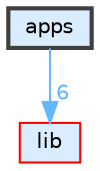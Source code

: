 digraph "/Users/ugo/projects/s3client/repo/apps"
{
 // INTERACTIVE_SVG=YES
 // LATEX_PDF_SIZE
  bgcolor="transparent";
  edge [fontname=Helvetica,fontsize=10,labelfontname=Helvetica,labelfontsize=10];
  node [fontname=Helvetica,fontsize=10,shape=box,height=0.2,width=0.4];
  compound=true
  dir_9654b8d08f4bba4e84b362c5fd320bee [label="apps", fillcolor="#daedff", color="grey25", style="filled,bold", URL="dir_9654b8d08f4bba4e84b362c5fd320bee.html",tooltip=""];
  dir_97aefd0d527b934f1d99a682da8fe6a9 [label="lib", fillcolor="#daedff", color="red", style="filled", URL="dir_97aefd0d527b934f1d99a682da8fe6a9.html",tooltip=""];
  dir_9654b8d08f4bba4e84b362c5fd320bee->dir_97aefd0d527b934f1d99a682da8fe6a9 [headlabel="6", labeldistance=1.5 headhref="dir_000002_000006.html" color="steelblue1" fontcolor="steelblue1"];
}
